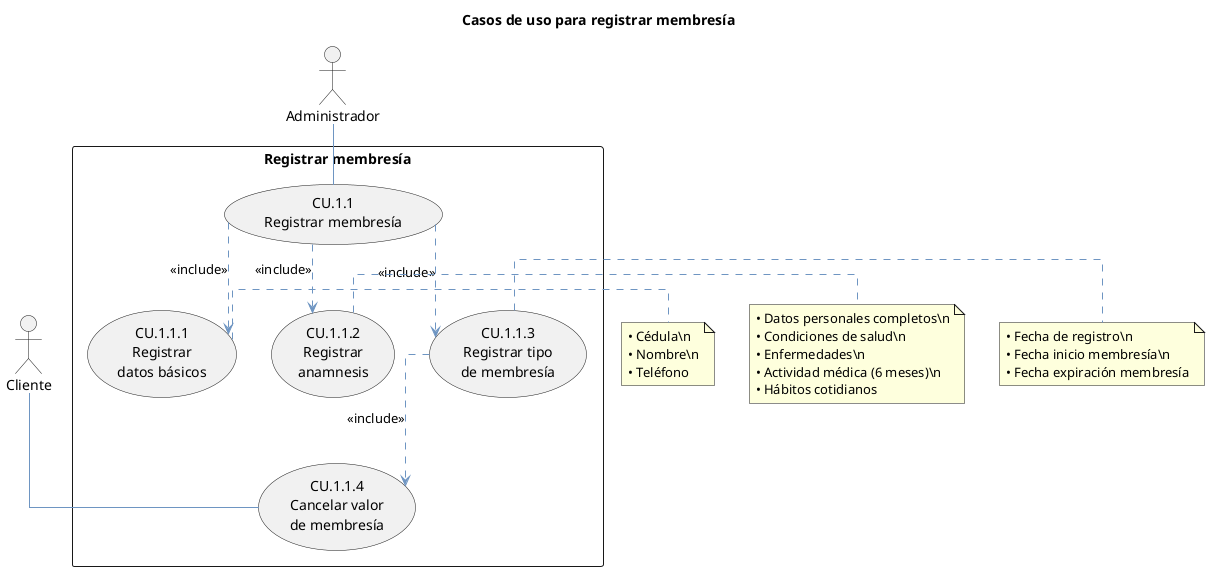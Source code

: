 @startuml
skinparam classAttributeIconSize 8
skinparam classFontSize 16
skinparam classFontName "Arial"
skinparam classBorderColor #212837
skinparam classHeaderFontColor #FFFFFF
skinparam classHeaderBackgroundColor #8BB9E6
skinparam classArrowColor #6E95C2
skinparam linetype ortho

title Casos de uso para registrar membresía

actor Administrador
actor Cliente

rectangle "Registrar membresía" {
    usecase "CU.1.1\nRegistrar membresía" as CU11
    usecase "CU.1.1.1\nRegistrar\ndatos básicos" as CU111
    usecase "CU.1.1.2\nRegistrar\nanamnesis" as CU112
    usecase "CU.1.1.3\nRegistrar tipo\nde membresía" as CU113
    usecase "CU.1.1.4\nCancelar valor\nde membresía" as CU114
}

Administrador -- CU11
Cliente -- CU114

CU11 ..> CU111 : <<include>>
CU11 ..> CU112 : <<include>>
CU11 ..> CU113 : <<include>>
CU113 ..> CU114 : <<include>>

note right of CU111
  • Cédula\n
  • Nombre\n
  • Teléfono
end note

note right of CU112
  • Datos personales completos\n
  • Condiciones de salud\n
  • Enfermedades\n
  • Actividad médica (6 meses)\n
  • Hábitos cotidianos
end note

note right of CU113
  • Fecha de registro\n
  • Fecha inicio membresía\n
  • Fecha expiración membresía
end note

@enduml
